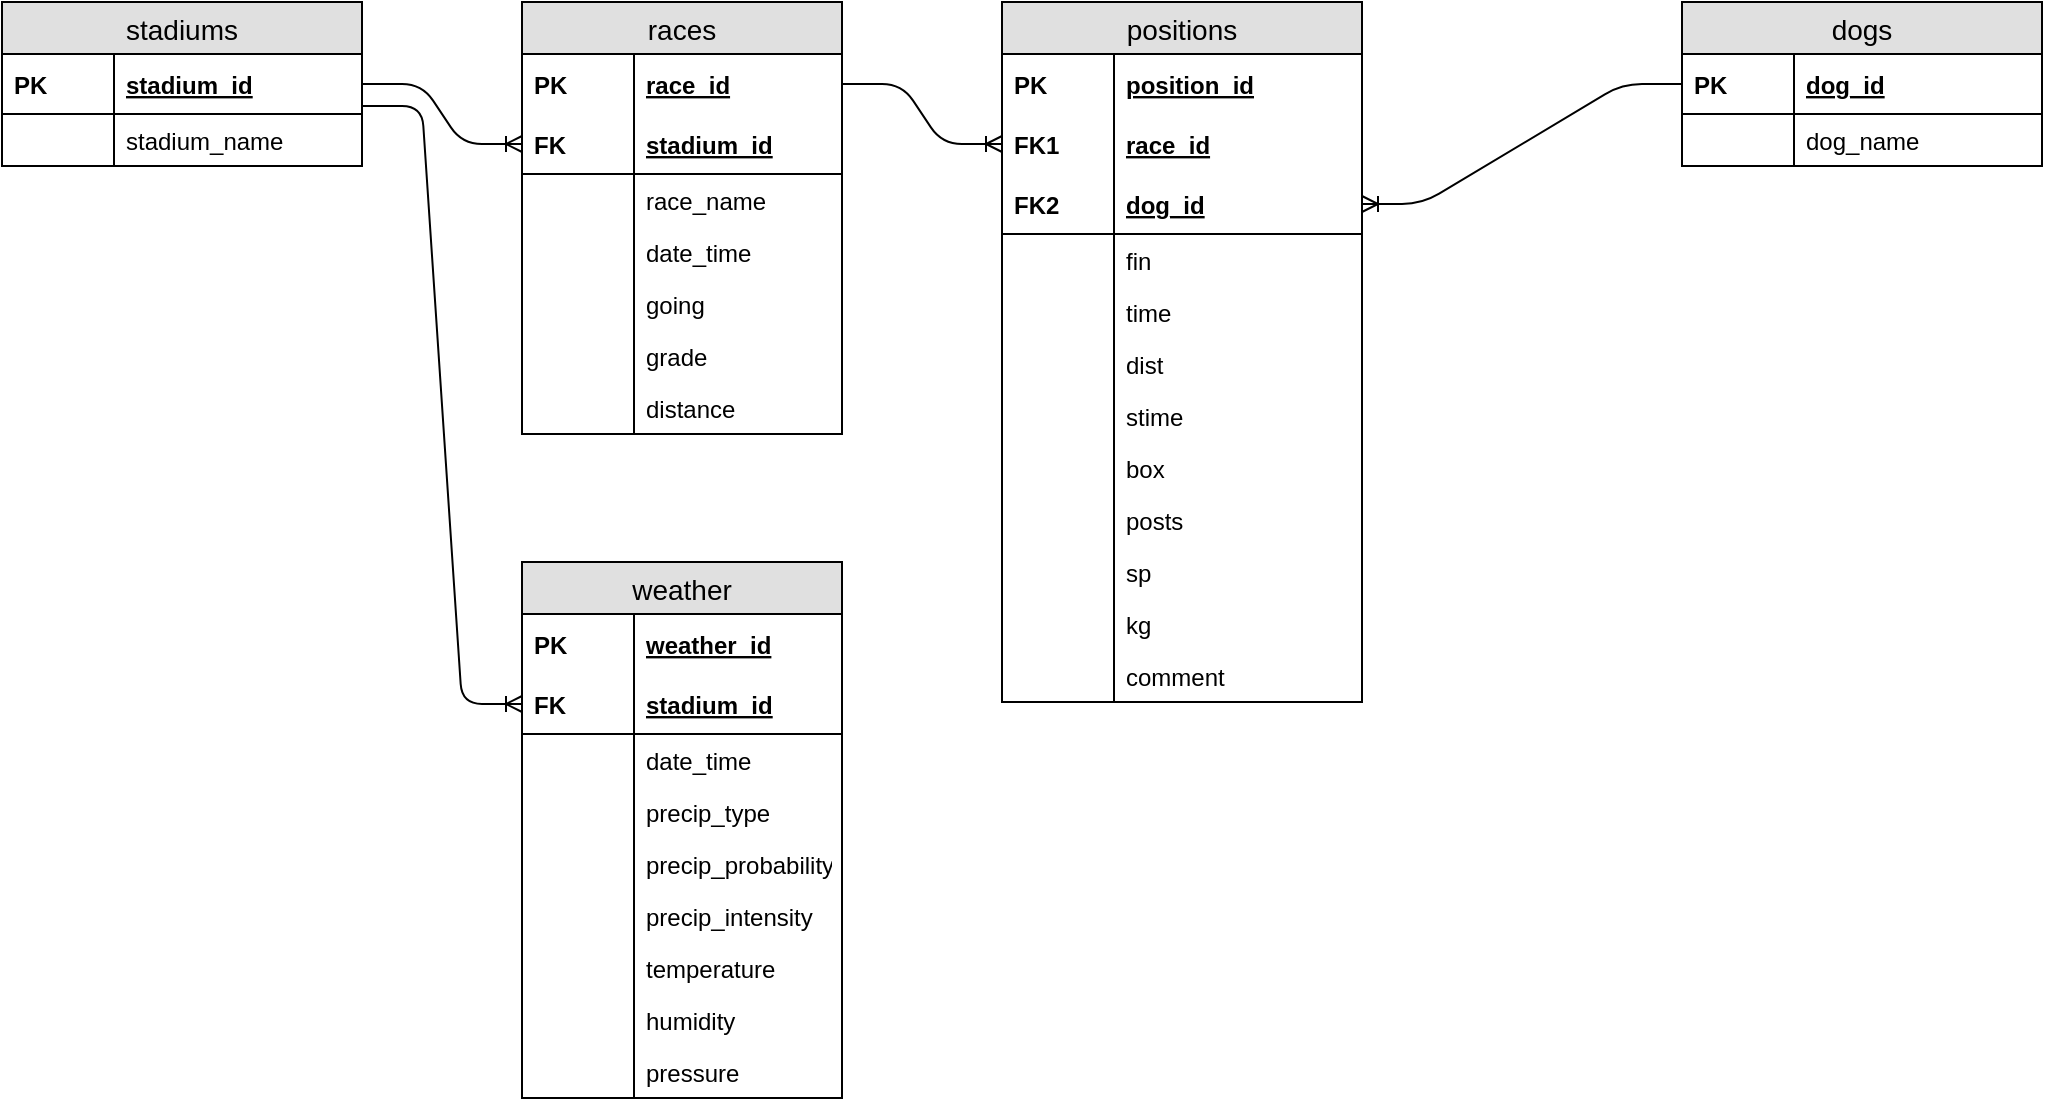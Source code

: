 <mxfile version="13.5.5" type="github">
  <diagram name="Page-1" id="2ca16b54-16f6-2749-3443-fa8db7711227">
    <mxGraphModel dx="2202" dy="614" grid="1" gridSize="10" guides="1" tooltips="1" connect="1" arrows="1" fold="1" page="1" pageScale="1" pageWidth="1100" pageHeight="850" background="#ffffff" math="0" shadow="0">
      <root>
        <mxCell id="0" />
        <mxCell id="1" parent="0" />
        <mxCell id="X_Gj0Y8sRJ2asHrcpgx6-4" style="edgeStyle=none;orthogonalLoop=1;jettySize=auto;html=1;exitX=1;exitY=0.25;exitDx=0;exitDy=0;endArrow=ERmandOne;endFill=0;startArrow=ERmandOne;startFill=0;strokeColor=none;rounded=1;" parent="1" edge="1">
          <mxGeometry relative="1" as="geometry">
            <mxPoint x="-500" y="228" as="targetPoint" />
            <Array as="points" />
            <mxPoint x="-560" y="232" as="sourcePoint" />
          </mxGeometry>
        </mxCell>
        <mxCell id="X_Gj0Y8sRJ2asHrcpgx6-9" style="edgeStyle=none;rounded=1;orthogonalLoop=1;jettySize=auto;html=1;exitX=1;exitY=0.5;exitDx=0;exitDy=0;startArrow=ERmandOne;startFill=0;endArrow=ERmandOne;endFill=0;" parent="1" edge="1">
          <mxGeometry relative="1" as="geometry">
            <mxPoint x="-250" y="280" as="sourcePoint" />
            <mxPoint x="-250" y="280" as="targetPoint" />
          </mxGeometry>
        </mxCell>
        <mxCell id="34GluYqid9jKT92kL6YG-70" value="" style="edgeStyle=entityRelationEdgeStyle;fontSize=12;html=1;endArrow=ERoneToMany;exitX=1;exitY=0.5;exitDx=0;exitDy=0;entryX=0;entryY=0.5;entryDx=0;entryDy=0;" parent="1" source="34GluYqid9jKT92kL6YG-66" target="34GluYqid9jKT92kL6YG-1" edge="1">
          <mxGeometry width="100" height="100" relative="1" as="geometry">
            <mxPoint x="-900" y="170" as="sourcePoint" />
            <mxPoint x="-800" y="70" as="targetPoint" />
          </mxGeometry>
        </mxCell>
        <mxCell id="34GluYqid9jKT92kL6YG-71" value="" style="edgeStyle=entityRelationEdgeStyle;fontSize=12;html=1;endArrow=ERoneToMany;" parent="1" source="DxvQHhOm-1JfYYP0GqnD-141" target="34GluYqid9jKT92kL6YG-8" edge="1">
          <mxGeometry width="100" height="100" relative="1" as="geometry">
            <mxPoint x="-300" y="81" as="sourcePoint" />
            <mxPoint x="-310" y="170" as="targetPoint" />
          </mxGeometry>
        </mxCell>
        <mxCell id="34GluYqid9jKT92kL6YG-72" value="" style="edgeStyle=entityRelationEdgeStyle;fontSize=12;html=1;endArrow=ERoneToMany;" parent="1" source="34GluYqid9jKT92kL6YG-36" target="34GluYqid9jKT92kL6YG-6" edge="1">
          <mxGeometry width="100" height="100" relative="1" as="geometry">
            <mxPoint x="-650" y="80" as="sourcePoint" />
            <mxPoint x="-570" y="110" as="targetPoint" />
          </mxGeometry>
        </mxCell>
        <mxCell id="DxvQHhOm-1JfYYP0GqnD-134" value="dogs" style="swimlane;fontStyle=0;childLayout=stackLayout;horizontal=1;startSize=26;fillColor=#e0e0e0;horizontalStack=0;resizeParent=1;resizeParentMax=0;resizeLast=0;collapsible=1;marginBottom=0;swimlaneFillColor=#ffffff;align=center;fontSize=14;" parent="1" vertex="1">
          <mxGeometry x="-230" y="40" width="180" height="82" as="geometry" />
        </mxCell>
        <mxCell id="DxvQHhOm-1JfYYP0GqnD-141" value="dog_id" style="shape=partialRectangle;top=0;left=0;right=0;bottom=1;align=left;verticalAlign=middle;fillColor=none;spacingLeft=60;spacingRight=4;overflow=hidden;rotatable=0;points=[[0,0.5],[1,0.5]];portConstraint=eastwest;dropTarget=0;fontStyle=5;fontSize=12;" parent="DxvQHhOm-1JfYYP0GqnD-134" vertex="1">
          <mxGeometry y="26" width="180" height="30" as="geometry" />
        </mxCell>
        <mxCell id="DxvQHhOm-1JfYYP0GqnD-142" value="PK" style="shape=partialRectangle;fontStyle=1;top=0;left=0;bottom=0;fillColor=none;align=left;verticalAlign=middle;spacingLeft=4;spacingRight=4;overflow=hidden;rotatable=0;points=[];portConstraint=eastwest;part=1;fontSize=12;" parent="DxvQHhOm-1JfYYP0GqnD-141" vertex="1" connectable="0">
          <mxGeometry width="56" height="30" as="geometry" />
        </mxCell>
        <mxCell id="DxvQHhOm-1JfYYP0GqnD-147" value="dog_name" style="shape=partialRectangle;top=0;left=0;right=0;bottom=0;align=left;verticalAlign=top;fillColor=none;spacingLeft=60;spacingRight=4;overflow=hidden;rotatable=0;points=[[0,0.5],[1,0.5]];portConstraint=eastwest;dropTarget=0;fontSize=12;" parent="DxvQHhOm-1JfYYP0GqnD-134" vertex="1">
          <mxGeometry y="56" width="180" height="26" as="geometry" />
        </mxCell>
        <mxCell id="DxvQHhOm-1JfYYP0GqnD-148" value="" style="shape=partialRectangle;top=0;left=0;bottom=0;fillColor=none;align=left;verticalAlign=top;spacingLeft=4;spacingRight=4;overflow=hidden;rotatable=0;points=[];portConstraint=eastwest;part=1;fontSize=12;" parent="DxvQHhOm-1JfYYP0GqnD-147" vertex="1" connectable="0">
          <mxGeometry width="56" height="26" as="geometry" />
        </mxCell>
        <mxCell id="34GluYqid9jKT92kL6YG-65" value="stadiums" style="swimlane;fontStyle=0;childLayout=stackLayout;horizontal=1;startSize=26;fillColor=#e0e0e0;horizontalStack=0;resizeParent=1;resizeParentMax=0;resizeLast=0;collapsible=1;marginBottom=0;swimlaneFillColor=#ffffff;align=center;fontSize=14;" parent="1" vertex="1">
          <mxGeometry x="-1070" y="40" width="180" height="82" as="geometry" />
        </mxCell>
        <mxCell id="34GluYqid9jKT92kL6YG-66" value="stadium_id" style="shape=partialRectangle;top=0;left=0;right=0;bottom=1;align=left;verticalAlign=middle;fillColor=none;spacingLeft=60;spacingRight=4;overflow=hidden;rotatable=0;points=[[0,0.5],[1,0.5]];portConstraint=eastwest;dropTarget=0;fontStyle=5;fontSize=12;" parent="34GluYqid9jKT92kL6YG-65" vertex="1">
          <mxGeometry y="26" width="180" height="30" as="geometry" />
        </mxCell>
        <mxCell id="34GluYqid9jKT92kL6YG-67" value="PK" style="shape=partialRectangle;fontStyle=1;top=0;left=0;bottom=0;fillColor=none;align=left;verticalAlign=middle;spacingLeft=4;spacingRight=4;overflow=hidden;rotatable=0;points=[];portConstraint=eastwest;part=1;fontSize=12;" parent="34GluYqid9jKT92kL6YG-66" vertex="1" connectable="0">
          <mxGeometry width="56" height="30" as="geometry" />
        </mxCell>
        <mxCell id="34GluYqid9jKT92kL6YG-68" value="stadium_name" style="shape=partialRectangle;top=0;left=0;right=0;bottom=0;align=left;verticalAlign=top;fillColor=none;spacingLeft=60;spacingRight=4;overflow=hidden;rotatable=0;points=[[0,0.5],[1,0.5]];portConstraint=eastwest;dropTarget=0;fontSize=12;" parent="34GluYqid9jKT92kL6YG-65" vertex="1">
          <mxGeometry y="56" width="180" height="26" as="geometry" />
        </mxCell>
        <mxCell id="34GluYqid9jKT92kL6YG-69" value="" style="shape=partialRectangle;top=0;left=0;bottom=0;fillColor=none;align=left;verticalAlign=top;spacingLeft=4;spacingRight=4;overflow=hidden;rotatable=0;points=[];portConstraint=eastwest;part=1;fontSize=12;" parent="34GluYqid9jKT92kL6YG-68" vertex="1" connectable="0">
          <mxGeometry width="56" height="26" as="geometry" />
        </mxCell>
        <mxCell id="DxvQHhOm-1JfYYP0GqnD-4" value="races" style="swimlane;fontStyle=0;childLayout=stackLayout;horizontal=1;startSize=26;fillColor=#e0e0e0;horizontalStack=0;resizeParent=1;resizeParentMax=0;resizeLast=0;collapsible=1;marginBottom=0;swimlaneFillColor=#ffffff;align=center;fontSize=14;" parent="1" vertex="1">
          <mxGeometry x="-810" y="40" width="160" height="216" as="geometry" />
        </mxCell>
        <mxCell id="34GluYqid9jKT92kL6YG-36" value="race_id" style="shape=partialRectangle;top=0;left=0;right=0;bottom=0;align=left;verticalAlign=middle;fillColor=none;spacingLeft=60;spacingRight=4;overflow=hidden;rotatable=0;points=[[0,0.5],[1,0.5]];portConstraint=eastwest;dropTarget=0;fontStyle=5;fontSize=12;" parent="DxvQHhOm-1JfYYP0GqnD-4" vertex="1">
          <mxGeometry y="26" width="160" height="30" as="geometry" />
        </mxCell>
        <mxCell id="34GluYqid9jKT92kL6YG-37" value="PK" style="shape=partialRectangle;fontStyle=1;top=0;left=0;bottom=0;fillColor=none;align=left;verticalAlign=middle;spacingLeft=4;spacingRight=4;overflow=hidden;rotatable=0;points=[];portConstraint=eastwest;part=1;fontSize=12;" parent="34GluYqid9jKT92kL6YG-36" vertex="1" connectable="0">
          <mxGeometry width="56" height="30" as="geometry" />
        </mxCell>
        <mxCell id="34GluYqid9jKT92kL6YG-1" value="stadium_id" style="shape=partialRectangle;top=0;left=0;right=0;bottom=1;align=left;verticalAlign=middle;fillColor=none;spacingLeft=60;spacingRight=4;overflow=hidden;rotatable=0;points=[[0,0.5],[1,0.5]];portConstraint=eastwest;dropTarget=0;fontStyle=5;fontSize=12;" parent="DxvQHhOm-1JfYYP0GqnD-4" vertex="1">
          <mxGeometry y="56" width="160" height="30" as="geometry" />
        </mxCell>
        <mxCell id="34GluYqid9jKT92kL6YG-2" value="FK" style="shape=partialRectangle;fontStyle=1;top=0;left=0;bottom=0;fillColor=none;align=left;verticalAlign=middle;spacingLeft=4;spacingRight=4;overflow=hidden;rotatable=0;points=[];portConstraint=eastwest;part=1;fontSize=12;" parent="34GluYqid9jKT92kL6YG-1" vertex="1" connectable="0">
          <mxGeometry width="56" height="30" as="geometry" />
        </mxCell>
        <mxCell id="DxvQHhOm-1JfYYP0GqnD-19" value="race_name" style="shape=partialRectangle;top=0;left=0;right=0;bottom=0;align=left;verticalAlign=top;fillColor=none;spacingLeft=60;spacingRight=4;overflow=hidden;rotatable=0;points=[[0,0.5],[1,0.5]];portConstraint=eastwest;dropTarget=0;fontSize=12;" parent="DxvQHhOm-1JfYYP0GqnD-4" vertex="1">
          <mxGeometry y="86" width="160" height="26" as="geometry" />
        </mxCell>
        <mxCell id="DxvQHhOm-1JfYYP0GqnD-20" value="" style="shape=partialRectangle;top=0;left=0;bottom=0;fillColor=none;align=left;verticalAlign=top;spacingLeft=4;spacingRight=4;overflow=hidden;rotatable=0;points=[];portConstraint=eastwest;part=1;fontSize=12;" parent="DxvQHhOm-1JfYYP0GqnD-19" vertex="1" connectable="0">
          <mxGeometry width="56" height="26" as="geometry" />
        </mxCell>
        <mxCell id="DxvQHhOm-1JfYYP0GqnD-21" value="date_time" style="shape=partialRectangle;top=0;left=0;right=0;bottom=0;align=left;verticalAlign=top;fillColor=none;spacingLeft=60;spacingRight=4;overflow=hidden;rotatable=0;points=[[0,0.5],[1,0.5]];portConstraint=eastwest;dropTarget=0;fontSize=12;" parent="DxvQHhOm-1JfYYP0GqnD-4" vertex="1">
          <mxGeometry y="112" width="160" height="26" as="geometry" />
        </mxCell>
        <mxCell id="DxvQHhOm-1JfYYP0GqnD-22" value="" style="shape=partialRectangle;top=0;left=0;bottom=0;fillColor=none;align=left;verticalAlign=top;spacingLeft=4;spacingRight=4;overflow=hidden;rotatable=0;points=[];portConstraint=eastwest;part=1;fontSize=12;" parent="DxvQHhOm-1JfYYP0GqnD-21" vertex="1" connectable="0">
          <mxGeometry width="56" height="26" as="geometry" />
        </mxCell>
        <mxCell id="DxvQHhOm-1JfYYP0GqnD-25" value="going" style="shape=partialRectangle;top=0;left=0;right=0;bottom=0;align=left;verticalAlign=top;fillColor=none;spacingLeft=60;spacingRight=4;overflow=hidden;rotatable=0;points=[[0,0.5],[1,0.5]];portConstraint=eastwest;dropTarget=0;fontSize=12;" parent="DxvQHhOm-1JfYYP0GqnD-4" vertex="1">
          <mxGeometry y="138" width="160" height="26" as="geometry" />
        </mxCell>
        <mxCell id="DxvQHhOm-1JfYYP0GqnD-26" value="" style="shape=partialRectangle;top=0;left=0;bottom=0;fillColor=none;align=left;verticalAlign=top;spacingLeft=4;spacingRight=4;overflow=hidden;rotatable=0;points=[];portConstraint=eastwest;part=1;fontSize=12;" parent="DxvQHhOm-1JfYYP0GqnD-25" vertex="1" connectable="0">
          <mxGeometry width="56" height="26" as="geometry" />
        </mxCell>
        <mxCell id="DxvQHhOm-1JfYYP0GqnD-31" value="grade" style="shape=partialRectangle;top=0;left=0;right=0;bottom=0;align=left;verticalAlign=top;fillColor=none;spacingLeft=60;spacingRight=4;overflow=hidden;rotatable=0;points=[[0,0.5],[1,0.5]];portConstraint=eastwest;dropTarget=0;fontSize=12;" parent="DxvQHhOm-1JfYYP0GqnD-4" vertex="1">
          <mxGeometry y="164" width="160" height="26" as="geometry" />
        </mxCell>
        <mxCell id="DxvQHhOm-1JfYYP0GqnD-32" value="" style="shape=partialRectangle;top=0;left=0;bottom=0;fillColor=none;align=left;verticalAlign=top;spacingLeft=4;spacingRight=4;overflow=hidden;rotatable=0;points=[];portConstraint=eastwest;part=1;fontSize=12;" parent="DxvQHhOm-1JfYYP0GqnD-31" vertex="1" connectable="0">
          <mxGeometry width="56" height="26" as="geometry" />
        </mxCell>
        <mxCell id="DxvQHhOm-1JfYYP0GqnD-33" value="distance" style="shape=partialRectangle;top=0;left=0;right=0;bottom=0;align=left;verticalAlign=top;fillColor=none;spacingLeft=60;spacingRight=4;overflow=hidden;rotatable=0;points=[[0,0.5],[1,0.5]];portConstraint=eastwest;dropTarget=0;fontSize=12;" parent="DxvQHhOm-1JfYYP0GqnD-4" vertex="1">
          <mxGeometry y="190" width="160" height="26" as="geometry" />
        </mxCell>
        <mxCell id="DxvQHhOm-1JfYYP0GqnD-34" value="" style="shape=partialRectangle;top=0;left=0;bottom=0;fillColor=none;align=left;verticalAlign=top;spacingLeft=4;spacingRight=4;overflow=hidden;rotatable=0;points=[];portConstraint=eastwest;part=1;fontSize=12;" parent="DxvQHhOm-1JfYYP0GqnD-33" vertex="1" connectable="0">
          <mxGeometry width="56" height="26" as="geometry" />
        </mxCell>
        <mxCell id="34GluYqid9jKT92kL6YG-3" value="positions" style="swimlane;fontStyle=0;childLayout=stackLayout;horizontal=1;startSize=26;fillColor=#e0e0e0;horizontalStack=0;resizeParent=1;resizeParentMax=0;resizeLast=0;collapsible=1;marginBottom=0;swimlaneFillColor=#ffffff;align=center;fontSize=14;" parent="1" vertex="1">
          <mxGeometry x="-570" y="40" width="180" height="350" as="geometry" />
        </mxCell>
        <mxCell id="34GluYqid9jKT92kL6YG-4" value="position_id" style="shape=partialRectangle;top=0;left=0;right=0;bottom=0;align=left;verticalAlign=middle;fillColor=none;spacingLeft=60;spacingRight=4;overflow=hidden;rotatable=0;points=[[0,0.5],[1,0.5]];portConstraint=eastwest;dropTarget=0;fontStyle=5;fontSize=12;" parent="34GluYqid9jKT92kL6YG-3" vertex="1">
          <mxGeometry y="26" width="180" height="30" as="geometry" />
        </mxCell>
        <mxCell id="34GluYqid9jKT92kL6YG-5" value="PK" style="shape=partialRectangle;fontStyle=1;top=0;left=0;bottom=0;fillColor=none;align=left;verticalAlign=middle;spacingLeft=4;spacingRight=4;overflow=hidden;rotatable=0;points=[];portConstraint=eastwest;part=1;fontSize=12;" parent="34GluYqid9jKT92kL6YG-4" vertex="1" connectable="0">
          <mxGeometry width="56" height="30" as="geometry" />
        </mxCell>
        <mxCell id="34GluYqid9jKT92kL6YG-6" value="race_id" style="shape=partialRectangle;top=0;left=0;right=0;bottom=0;align=left;verticalAlign=middle;fillColor=none;spacingLeft=60;spacingRight=4;overflow=hidden;rotatable=0;points=[[0,0.5],[1,0.5]];portConstraint=eastwest;dropTarget=0;fontStyle=5;fontSize=12;" parent="34GluYqid9jKT92kL6YG-3" vertex="1">
          <mxGeometry y="56" width="180" height="30" as="geometry" />
        </mxCell>
        <mxCell id="34GluYqid9jKT92kL6YG-7" value="FK1" style="shape=partialRectangle;fontStyle=1;top=0;left=0;bottom=0;fillColor=none;align=left;verticalAlign=middle;spacingLeft=4;spacingRight=4;overflow=hidden;rotatable=0;points=[];portConstraint=eastwest;part=1;fontSize=12;" parent="34GluYqid9jKT92kL6YG-6" vertex="1" connectable="0">
          <mxGeometry width="56" height="30" as="geometry" />
        </mxCell>
        <mxCell id="34GluYqid9jKT92kL6YG-8" value="dog_id" style="shape=partialRectangle;top=0;left=0;right=0;bottom=1;align=left;verticalAlign=middle;fillColor=none;spacingLeft=60;spacingRight=4;overflow=hidden;rotatable=0;points=[[0,0.5],[1,0.5]];portConstraint=eastwest;dropTarget=0;fontStyle=5;fontSize=12;" parent="34GluYqid9jKT92kL6YG-3" vertex="1">
          <mxGeometry y="86" width="180" height="30" as="geometry" />
        </mxCell>
        <mxCell id="34GluYqid9jKT92kL6YG-9" value="FK2" style="shape=partialRectangle;fontStyle=1;top=0;left=0;bottom=0;fillColor=none;align=left;verticalAlign=middle;spacingLeft=4;spacingRight=4;overflow=hidden;rotatable=0;points=[];portConstraint=eastwest;part=1;fontSize=12;" parent="34GluYqid9jKT92kL6YG-8" vertex="1" connectable="0">
          <mxGeometry width="56" height="30" as="geometry" />
        </mxCell>
        <mxCell id="34GluYqid9jKT92kL6YG-10" value="fin" style="shape=partialRectangle;top=0;left=0;right=0;bottom=0;align=left;verticalAlign=top;fillColor=none;spacingLeft=60;spacingRight=4;overflow=hidden;rotatable=0;points=[[0,0.5],[1,0.5]];portConstraint=eastwest;dropTarget=0;fontSize=12;" parent="34GluYqid9jKT92kL6YG-3" vertex="1">
          <mxGeometry y="116" width="180" height="26" as="geometry" />
        </mxCell>
        <mxCell id="34GluYqid9jKT92kL6YG-11" value="" style="shape=partialRectangle;top=0;left=0;bottom=0;fillColor=none;align=left;verticalAlign=top;spacingLeft=4;spacingRight=4;overflow=hidden;rotatable=0;points=[];portConstraint=eastwest;part=1;fontSize=12;" parent="34GluYqid9jKT92kL6YG-10" vertex="1" connectable="0">
          <mxGeometry width="56" height="26" as="geometry" />
        </mxCell>
        <mxCell id="34GluYqid9jKT92kL6YG-12" value="time" style="shape=partialRectangle;top=0;left=0;right=0;bottom=0;align=left;verticalAlign=top;fillColor=none;spacingLeft=60;spacingRight=4;overflow=hidden;rotatable=0;points=[[0,0.5],[1,0.5]];portConstraint=eastwest;dropTarget=0;fontSize=12;" parent="34GluYqid9jKT92kL6YG-3" vertex="1">
          <mxGeometry y="142" width="180" height="26" as="geometry" />
        </mxCell>
        <mxCell id="34GluYqid9jKT92kL6YG-13" value="" style="shape=partialRectangle;top=0;left=0;bottom=0;fillColor=none;align=left;verticalAlign=top;spacingLeft=4;spacingRight=4;overflow=hidden;rotatable=0;points=[];portConstraint=eastwest;part=1;fontSize=12;" parent="34GluYqid9jKT92kL6YG-12" vertex="1" connectable="0">
          <mxGeometry width="56" height="26" as="geometry" />
        </mxCell>
        <mxCell id="34GluYqid9jKT92kL6YG-14" value="dist" style="shape=partialRectangle;top=0;left=0;right=0;bottom=0;align=left;verticalAlign=top;fillColor=none;spacingLeft=60;spacingRight=4;overflow=hidden;rotatable=0;points=[[0,0.5],[1,0.5]];portConstraint=eastwest;dropTarget=0;fontSize=12;" parent="34GluYqid9jKT92kL6YG-3" vertex="1">
          <mxGeometry y="168" width="180" height="26" as="geometry" />
        </mxCell>
        <mxCell id="34GluYqid9jKT92kL6YG-15" value="" style="shape=partialRectangle;top=0;left=0;bottom=0;fillColor=none;align=left;verticalAlign=top;spacingLeft=4;spacingRight=4;overflow=hidden;rotatable=0;points=[];portConstraint=eastwest;part=1;fontSize=12;" parent="34GluYqid9jKT92kL6YG-14" vertex="1" connectable="0">
          <mxGeometry width="56" height="26" as="geometry" />
        </mxCell>
        <mxCell id="34GluYqid9jKT92kL6YG-16" value="stime" style="shape=partialRectangle;top=0;left=0;right=0;bottom=0;align=left;verticalAlign=top;fillColor=none;spacingLeft=60;spacingRight=4;overflow=hidden;rotatable=0;points=[[0,0.5],[1,0.5]];portConstraint=eastwest;dropTarget=0;fontSize=12;" parent="34GluYqid9jKT92kL6YG-3" vertex="1">
          <mxGeometry y="194" width="180" height="26" as="geometry" />
        </mxCell>
        <mxCell id="34GluYqid9jKT92kL6YG-17" value="" style="shape=partialRectangle;top=0;left=0;bottom=0;fillColor=none;align=left;verticalAlign=top;spacingLeft=4;spacingRight=4;overflow=hidden;rotatable=0;points=[];portConstraint=eastwest;part=1;fontSize=12;" parent="34GluYqid9jKT92kL6YG-16" vertex="1" connectable="0">
          <mxGeometry width="56" height="26" as="geometry" />
        </mxCell>
        <mxCell id="34GluYqid9jKT92kL6YG-18" value="box" style="shape=partialRectangle;top=0;left=0;right=0;bottom=0;align=left;verticalAlign=top;fillColor=none;spacingLeft=60;spacingRight=4;overflow=hidden;rotatable=0;points=[[0,0.5],[1,0.5]];portConstraint=eastwest;dropTarget=0;fontSize=12;" parent="34GluYqid9jKT92kL6YG-3" vertex="1">
          <mxGeometry y="220" width="180" height="26" as="geometry" />
        </mxCell>
        <mxCell id="34GluYqid9jKT92kL6YG-19" value="" style="shape=partialRectangle;top=0;left=0;bottom=0;fillColor=none;align=left;verticalAlign=top;spacingLeft=4;spacingRight=4;overflow=hidden;rotatable=0;points=[];portConstraint=eastwest;part=1;fontSize=12;" parent="34GluYqid9jKT92kL6YG-18" vertex="1" connectable="0">
          <mxGeometry width="56" height="26" as="geometry" />
        </mxCell>
        <mxCell id="34GluYqid9jKT92kL6YG-20" value="posts" style="shape=partialRectangle;top=0;left=0;right=0;bottom=0;align=left;verticalAlign=top;fillColor=none;spacingLeft=60;spacingRight=4;overflow=hidden;rotatable=0;points=[[0,0.5],[1,0.5]];portConstraint=eastwest;dropTarget=0;fontSize=12;" parent="34GluYqid9jKT92kL6YG-3" vertex="1">
          <mxGeometry y="246" width="180" height="26" as="geometry" />
        </mxCell>
        <mxCell id="34GluYqid9jKT92kL6YG-21" value="" style="shape=partialRectangle;top=0;left=0;bottom=0;fillColor=none;align=left;verticalAlign=top;spacingLeft=4;spacingRight=4;overflow=hidden;rotatable=0;points=[];portConstraint=eastwest;part=1;fontSize=12;" parent="34GluYqid9jKT92kL6YG-20" vertex="1" connectable="0">
          <mxGeometry width="56" height="26" as="geometry" />
        </mxCell>
        <mxCell id="34GluYqid9jKT92kL6YG-22" value="sp" style="shape=partialRectangle;top=0;left=0;right=0;bottom=0;align=left;verticalAlign=top;fillColor=none;spacingLeft=60;spacingRight=4;overflow=hidden;rotatable=0;points=[[0,0.5],[1,0.5]];portConstraint=eastwest;dropTarget=0;fontSize=12;" parent="34GluYqid9jKT92kL6YG-3" vertex="1">
          <mxGeometry y="272" width="180" height="26" as="geometry" />
        </mxCell>
        <mxCell id="34GluYqid9jKT92kL6YG-23" value="" style="shape=partialRectangle;top=0;left=0;bottom=0;fillColor=none;align=left;verticalAlign=top;spacingLeft=4;spacingRight=4;overflow=hidden;rotatable=0;points=[];portConstraint=eastwest;part=1;fontSize=12;" parent="34GluYqid9jKT92kL6YG-22" vertex="1" connectable="0">
          <mxGeometry width="56" height="26" as="geometry" />
        </mxCell>
        <mxCell id="34GluYqid9jKT92kL6YG-24" value="kg" style="shape=partialRectangle;top=0;left=0;right=0;bottom=0;align=left;verticalAlign=top;fillColor=none;spacingLeft=60;spacingRight=4;overflow=hidden;rotatable=0;points=[[0,0.5],[1,0.5]];portConstraint=eastwest;dropTarget=0;fontSize=12;" parent="34GluYqid9jKT92kL6YG-3" vertex="1">
          <mxGeometry y="298" width="180" height="26" as="geometry" />
        </mxCell>
        <mxCell id="34GluYqid9jKT92kL6YG-25" value="" style="shape=partialRectangle;top=0;left=0;bottom=0;fillColor=none;align=left;verticalAlign=top;spacingLeft=4;spacingRight=4;overflow=hidden;rotatable=0;points=[];portConstraint=eastwest;part=1;fontSize=12;" parent="34GluYqid9jKT92kL6YG-24" vertex="1" connectable="0">
          <mxGeometry width="56" height="26" as="geometry" />
        </mxCell>
        <mxCell id="34GluYqid9jKT92kL6YG-26" value="comment" style="shape=partialRectangle;top=0;left=0;right=0;bottom=0;align=left;verticalAlign=top;fillColor=none;spacingLeft=60;spacingRight=4;overflow=hidden;rotatable=0;points=[[0,0.5],[1,0.5]];portConstraint=eastwest;dropTarget=0;fontSize=12;" parent="34GluYqid9jKT92kL6YG-3" vertex="1">
          <mxGeometry y="324" width="180" height="26" as="geometry" />
        </mxCell>
        <mxCell id="34GluYqid9jKT92kL6YG-27" value="" style="shape=partialRectangle;top=0;left=0;bottom=0;fillColor=none;align=left;verticalAlign=top;spacingLeft=4;spacingRight=4;overflow=hidden;rotatable=0;points=[];portConstraint=eastwest;part=1;fontSize=12;" parent="34GluYqid9jKT92kL6YG-26" vertex="1" connectable="0">
          <mxGeometry width="56" height="26" as="geometry" />
        </mxCell>
        <mxCell id="LJ2-whoNV0BG_qXWyGoB-22" value="" style="edgeStyle=entityRelationEdgeStyle;fontSize=12;html=1;endArrow=ERoneToMany;exitX=1;exitY=0.5;exitDx=0;exitDy=0;entryX=0;entryY=0.5;entryDx=0;entryDy=0;" parent="1" target="LJ2-whoNV0BG_qXWyGoB-4" edge="1">
          <mxGeometry width="100" height="100" relative="1" as="geometry">
            <mxPoint x="-890" y="92" as="sourcePoint" />
            <mxPoint x="-810" y="122" as="targetPoint" />
          </mxGeometry>
        </mxCell>
        <mxCell id="LJ2-whoNV0BG_qXWyGoB-1" value="weather" style="swimlane;fontStyle=0;childLayout=stackLayout;horizontal=1;startSize=26;fillColor=#e0e0e0;horizontalStack=0;resizeParent=1;resizeParentMax=0;resizeLast=0;collapsible=1;marginBottom=0;swimlaneFillColor=#ffffff;align=center;fontSize=14;" parent="1" vertex="1">
          <mxGeometry x="-810" y="320" width="160" height="268" as="geometry" />
        </mxCell>
        <mxCell id="LJ2-whoNV0BG_qXWyGoB-2" value="weather_id" style="shape=partialRectangle;top=0;left=0;right=0;bottom=0;align=left;verticalAlign=middle;fillColor=none;spacingLeft=60;spacingRight=4;overflow=hidden;rotatable=0;points=[[0,0.5],[1,0.5]];portConstraint=eastwest;dropTarget=0;fontStyle=5;fontSize=12;" parent="LJ2-whoNV0BG_qXWyGoB-1" vertex="1">
          <mxGeometry y="26" width="160" height="30" as="geometry" />
        </mxCell>
        <mxCell id="LJ2-whoNV0BG_qXWyGoB-3" value="PK" style="shape=partialRectangle;fontStyle=1;top=0;left=0;bottom=0;fillColor=none;align=left;verticalAlign=middle;spacingLeft=4;spacingRight=4;overflow=hidden;rotatable=0;points=[];portConstraint=eastwest;part=1;fontSize=12;" parent="LJ2-whoNV0BG_qXWyGoB-2" vertex="1" connectable="0">
          <mxGeometry width="56" height="30" as="geometry" />
        </mxCell>
        <mxCell id="LJ2-whoNV0BG_qXWyGoB-4" value="stadium_id" style="shape=partialRectangle;top=0;left=0;right=0;bottom=1;align=left;verticalAlign=middle;fillColor=none;spacingLeft=60;spacingRight=4;overflow=hidden;rotatable=0;points=[[0,0.5],[1,0.5]];portConstraint=eastwest;dropTarget=0;fontStyle=5;fontSize=12;" parent="LJ2-whoNV0BG_qXWyGoB-1" vertex="1">
          <mxGeometry y="56" width="160" height="30" as="geometry" />
        </mxCell>
        <mxCell id="LJ2-whoNV0BG_qXWyGoB-5" value="FK" style="shape=partialRectangle;fontStyle=1;top=0;left=0;bottom=0;fillColor=none;align=left;verticalAlign=middle;spacingLeft=4;spacingRight=4;overflow=hidden;rotatable=0;points=[];portConstraint=eastwest;part=1;fontSize=12;" parent="LJ2-whoNV0BG_qXWyGoB-4" vertex="1" connectable="0">
          <mxGeometry width="56" height="30" as="geometry" />
        </mxCell>
        <mxCell id="LJ2-whoNV0BG_qXWyGoB-6" value="date_time&#xa;" style="shape=partialRectangle;top=0;left=0;right=0;bottom=0;align=left;verticalAlign=top;fillColor=none;spacingLeft=60;spacingRight=4;overflow=hidden;rotatable=0;points=[[0,0.5],[1,0.5]];portConstraint=eastwest;dropTarget=0;fontSize=12;" parent="LJ2-whoNV0BG_qXWyGoB-1" vertex="1">
          <mxGeometry y="86" width="160" height="26" as="geometry" />
        </mxCell>
        <mxCell id="LJ2-whoNV0BG_qXWyGoB-7" value="" style="shape=partialRectangle;top=0;left=0;bottom=0;fillColor=none;align=left;verticalAlign=top;spacingLeft=4;spacingRight=4;overflow=hidden;rotatable=0;points=[];portConstraint=eastwest;part=1;fontSize=12;" parent="LJ2-whoNV0BG_qXWyGoB-6" vertex="1" connectable="0">
          <mxGeometry width="56" height="26" as="geometry" />
        </mxCell>
        <mxCell id="LJ2-whoNV0BG_qXWyGoB-23" value="precip_type" style="shape=partialRectangle;top=0;left=0;right=0;bottom=0;align=left;verticalAlign=top;fillColor=none;spacingLeft=60;spacingRight=4;overflow=hidden;rotatable=0;points=[[0,0.5],[1,0.5]];portConstraint=eastwest;dropTarget=0;fontSize=12;" parent="LJ2-whoNV0BG_qXWyGoB-1" vertex="1">
          <mxGeometry y="112" width="160" height="26" as="geometry" />
        </mxCell>
        <mxCell id="LJ2-whoNV0BG_qXWyGoB-24" value="" style="shape=partialRectangle;top=0;left=0;bottom=0;fillColor=none;align=left;verticalAlign=top;spacingLeft=4;spacingRight=4;overflow=hidden;rotatable=0;points=[];portConstraint=eastwest;part=1;fontSize=12;" parent="LJ2-whoNV0BG_qXWyGoB-23" vertex="1" connectable="0">
          <mxGeometry width="56" height="26" as="geometry" />
        </mxCell>
        <mxCell id="LJ2-whoNV0BG_qXWyGoB-8" value="precip_probability" style="shape=partialRectangle;top=0;left=0;right=0;bottom=0;align=left;verticalAlign=top;fillColor=none;spacingLeft=60;spacingRight=4;overflow=hidden;rotatable=0;points=[[0,0.5],[1,0.5]];portConstraint=eastwest;dropTarget=0;fontSize=12;" parent="LJ2-whoNV0BG_qXWyGoB-1" vertex="1">
          <mxGeometry y="138" width="160" height="26" as="geometry" />
        </mxCell>
        <mxCell id="LJ2-whoNV0BG_qXWyGoB-9" value="" style="shape=partialRectangle;top=0;left=0;bottom=0;fillColor=none;align=left;verticalAlign=top;spacingLeft=4;spacingRight=4;overflow=hidden;rotatable=0;points=[];portConstraint=eastwest;part=1;fontSize=12;" parent="LJ2-whoNV0BG_qXWyGoB-8" vertex="1" connectable="0">
          <mxGeometry width="56" height="26" as="geometry" />
        </mxCell>
        <mxCell id="LJ2-whoNV0BG_qXWyGoB-10" value="precip_intensity" style="shape=partialRectangle;top=0;left=0;right=0;bottom=0;align=left;verticalAlign=top;fillColor=none;spacingLeft=60;spacingRight=4;overflow=hidden;rotatable=0;points=[[0,0.5],[1,0.5]];portConstraint=eastwest;dropTarget=0;fontSize=12;" parent="LJ2-whoNV0BG_qXWyGoB-1" vertex="1">
          <mxGeometry y="164" width="160" height="26" as="geometry" />
        </mxCell>
        <mxCell id="LJ2-whoNV0BG_qXWyGoB-11" value="" style="shape=partialRectangle;top=0;left=0;bottom=0;fillColor=none;align=left;verticalAlign=top;spacingLeft=4;spacingRight=4;overflow=hidden;rotatable=0;points=[];portConstraint=eastwest;part=1;fontSize=12;" parent="LJ2-whoNV0BG_qXWyGoB-10" vertex="1" connectable="0">
          <mxGeometry width="56" height="26" as="geometry" />
        </mxCell>
        <mxCell id="LJ2-whoNV0BG_qXWyGoB-12" value="temperature" style="shape=partialRectangle;top=0;left=0;right=0;bottom=0;align=left;verticalAlign=top;fillColor=none;spacingLeft=60;spacingRight=4;overflow=hidden;rotatable=0;points=[[0,0.5],[1,0.5]];portConstraint=eastwest;dropTarget=0;fontSize=12;" parent="LJ2-whoNV0BG_qXWyGoB-1" vertex="1">
          <mxGeometry y="190" width="160" height="26" as="geometry" />
        </mxCell>
        <mxCell id="LJ2-whoNV0BG_qXWyGoB-13" value="" style="shape=partialRectangle;top=0;left=0;bottom=0;fillColor=none;align=left;verticalAlign=top;spacingLeft=4;spacingRight=4;overflow=hidden;rotatable=0;points=[];portConstraint=eastwest;part=1;fontSize=12;" parent="LJ2-whoNV0BG_qXWyGoB-12" vertex="1" connectable="0">
          <mxGeometry width="56" height="26" as="geometry" />
        </mxCell>
        <mxCell id="LJ2-whoNV0BG_qXWyGoB-14" value="humidity" style="shape=partialRectangle;top=0;left=0;right=0;bottom=0;align=left;verticalAlign=top;fillColor=none;spacingLeft=60;spacingRight=4;overflow=hidden;rotatable=0;points=[[0,0.5],[1,0.5]];portConstraint=eastwest;dropTarget=0;fontSize=12;" parent="LJ2-whoNV0BG_qXWyGoB-1" vertex="1">
          <mxGeometry y="216" width="160" height="26" as="geometry" />
        </mxCell>
        <mxCell id="LJ2-whoNV0BG_qXWyGoB-15" value="" style="shape=partialRectangle;top=0;left=0;bottom=0;fillColor=none;align=left;verticalAlign=top;spacingLeft=4;spacingRight=4;overflow=hidden;rotatable=0;points=[];portConstraint=eastwest;part=1;fontSize=12;" parent="LJ2-whoNV0BG_qXWyGoB-14" vertex="1" connectable="0">
          <mxGeometry width="56" height="26" as="geometry" />
        </mxCell>
        <mxCell id="LJ2-whoNV0BG_qXWyGoB-20" value="pressure&#xa;" style="shape=partialRectangle;top=0;left=0;right=0;bottom=0;align=left;verticalAlign=top;fillColor=none;spacingLeft=60;spacingRight=4;overflow=hidden;rotatable=0;points=[[0,0.5],[1,0.5]];portConstraint=eastwest;dropTarget=0;fontSize=12;" parent="LJ2-whoNV0BG_qXWyGoB-1" vertex="1">
          <mxGeometry y="242" width="160" height="26" as="geometry" />
        </mxCell>
        <mxCell id="LJ2-whoNV0BG_qXWyGoB-21" value="" style="shape=partialRectangle;top=0;left=0;bottom=0;fillColor=none;align=left;verticalAlign=top;spacingLeft=4;spacingRight=4;overflow=hidden;rotatable=0;points=[];portConstraint=eastwest;part=1;fontSize=12;" parent="LJ2-whoNV0BG_qXWyGoB-20" vertex="1" connectable="0">
          <mxGeometry width="56" height="26" as="geometry" />
        </mxCell>
      </root>
    </mxGraphModel>
  </diagram>
</mxfile>
